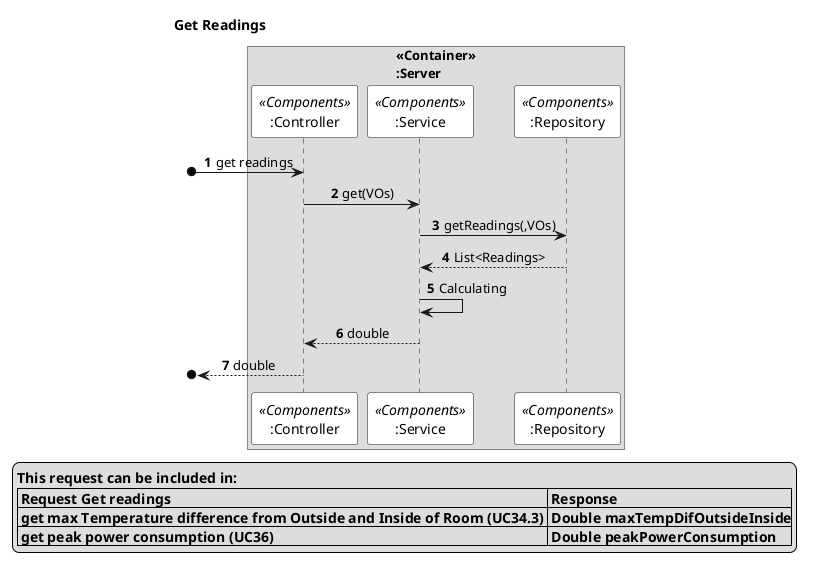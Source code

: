 @startuml
title Get Readings

skinparam sequenceMessageAlign center
skinparam actorBackgroundColor white
skinparam participantBackgroundColor white
skinparam sequenceReferenceBackgroundColor white
skinparam sequenceReferenceHeaderBackgroundColor white
skinparam sequenceGroupBackgroundColor white


box "<<Container>>\n:Server"
participant ":Controller" as controller <<Components>>
participant ":Service" as service <<Components>>
participant ":Repository" as repo <<Components>>

end box
autonumber
[o-> controller : get readings
controller -> service: get(VOs)
service ->repo : getReadings(,VOs)
service <--repo : List<Readings>
service ->service : Calculating
controller <-- service: double
[o<-- controller : double



legend bottom
 **This request can be included in:**
|= Request Get readings |= Response |
|= get max Temperature difference from Outside and Inside of Room (UC34.3) |= Double maxTempDifOutsideInside|
|= get peak power consumption (UC36) |= Double peakPowerConsumption|
end legend
@enduml